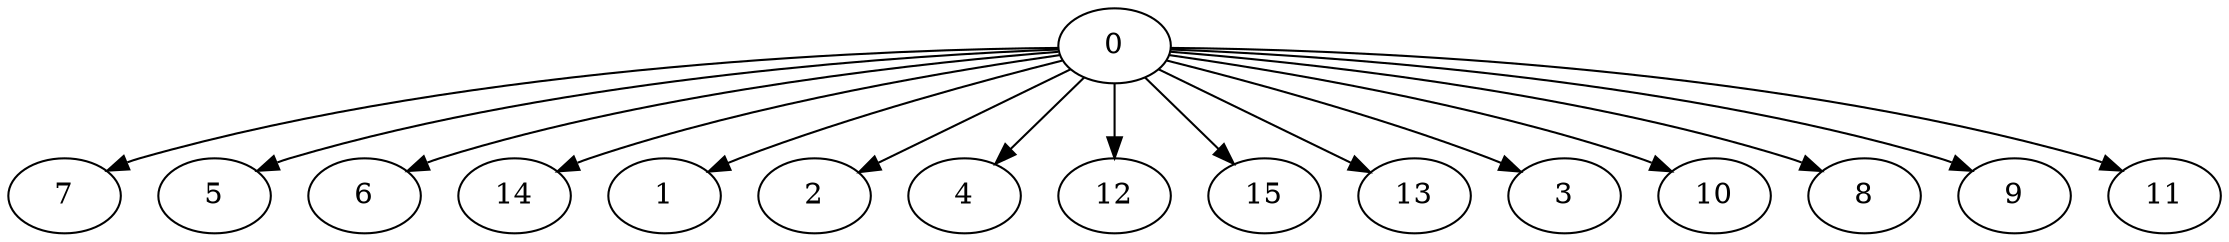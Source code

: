 digraph "Fork_Nodes_16_CCR_0.10_WeightType_Random#2" {
	graph ["Duplicate states"=0,
		GraphType=Fork,
		"Max states in OPEN"=0,
		Modes="120000ms; topo-ordered tasks, ; Pruning: task equivalence, fixed order ready list, ; F-value: ; Optimisation: best schedule length (\
SL) optimisation on equal, ",
		NumberOfTasks=16,
		"Pruned using list schedule length"=24753,
		"States removed from OPEN"=0,
		TargetSystem="Homogeneous-6",
		"Time to schedule (ms)"=369,
		"Total idle time"=226,
		"Total schedule length"=171,
		"Total sequential time"=787,
		"Total states created"=37209
	];
	0	["Finish time"=42,
		Processor=0,
		"Start time"=0,
		Weight=42];
	7	["Finish time"=165,
		Processor=1,
		"Start time"=80,
		Weight=85];
	0 -> 7	[Weight=5];
	5	["Finish time"=120,
		Processor=2,
		"Start time"=44,
		Weight=76];
	0 -> 5	[Weight=2];
	6	["Finish time"=171,
		Processor=3,
		"Start time"=95,
		Weight=76];
	0 -> 6	[Weight=7];
	14	["Finish time"=115,
		Processor=4,
		"Start time"=47,
		Weight=68];
	0 -> 14	[Weight=5];
	1	["Finish time"=121,
		Processor=5,
		"Start time"=62,
		Weight=59];
	0 -> 1	[Weight=4];
	2	["Finish time"=171,
		Processor=2,
		"Start time"=120,
		Weight=51];
	0 -> 2	[Weight=9];
	4	["Finish time"=93,
		Processor=0,
		"Start time"=42,
		Weight=51];
	0 -> 4	[Weight=6];
	12	["Finish time"=166,
		Processor=4,
		"Start time"=115,
		Weight=51];
	0 -> 12	[Weight=6];
	15	["Finish time"=95,
		Processor=3,
		"Start time"=44,
		Weight=51];
	0 -> 15	[Weight=2];
	13	["Finish time"=169,
		Processor=0,
		"Start time"=127,
		Weight=42];
	0 -> 13	[Weight=7];
	3	["Finish time"=80,
		Processor=1,
		"Start time"=46,
		Weight=34];
	0 -> 3	[Weight=4];
	10	["Finish time"=127,
		Processor=0,
		"Start time"=93,
		Weight=34];
	0 -> 10	[Weight=6];
	8	["Finish time"=146,
		Processor=5,
		"Start time"=121,
		Weight=25];
	0 -> 8	[Weight=4];
	9	["Finish time"=171,
		Processor=5,
		"Start time"=146,
		Weight=25];
	0 -> 9	[Weight=9];
	11	["Finish time"=62,
		Processor=5,
		"Start time"=45,
		Weight=17];
	0 -> 11	[Weight=3];
}
